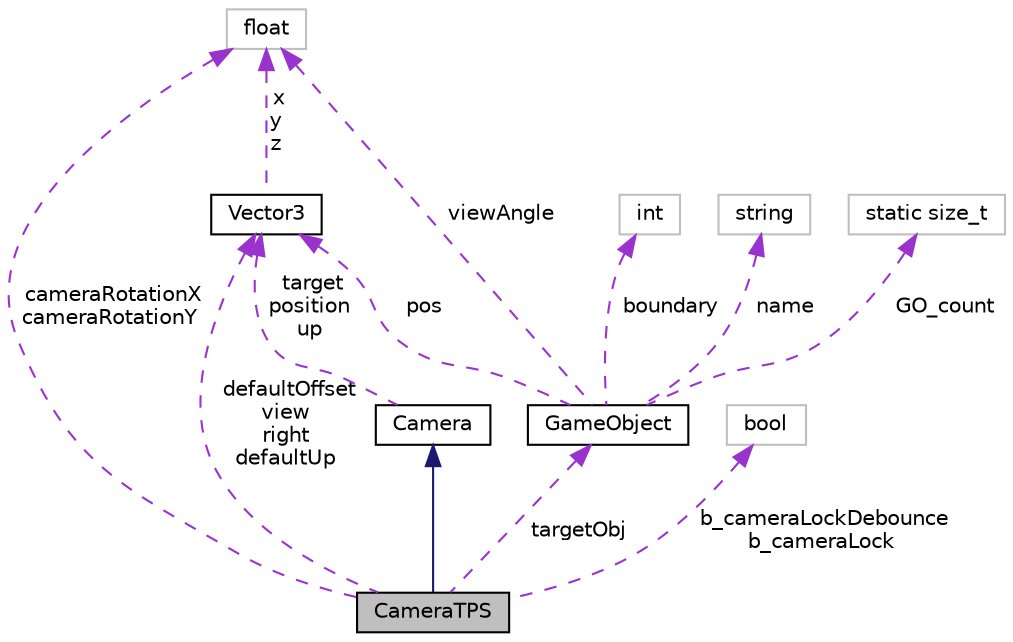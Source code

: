 digraph "CameraTPS"
{
  bgcolor="transparent";
  edge [fontname="Helvetica",fontsize="10",labelfontname="Helvetica",labelfontsize="10"];
  node [fontname="Helvetica",fontsize="10",shape=record];
  Node1 [label="CameraTPS",height=0.2,width=0.4,color="black", fillcolor="grey75", style="filled", fontcolor="black"];
  Node2 -> Node1 [dir="back",color="midnightblue",fontsize="10",style="solid",fontname="Helvetica"];
  Node2 [label="Camera",height=0.2,width=0.4,color="black",URL="$classCamera.html",tooltip="Class for the first type of camera /*. "];
  Node3 -> Node2 [dir="back",color="darkorchid3",fontsize="10",style="dashed",label=" target\nposition\nup" ,fontname="Helvetica"];
  Node3 [label="Vector3",height=0.2,width=0.4,color="black",URL="$structVector3.html",tooltip="Defines a 3D vector and its methods. "];
  Node4 -> Node3 [dir="back",color="darkorchid3",fontsize="10",style="dashed",label=" x\ny\nz" ,fontname="Helvetica"];
  Node4 [label="float",height=0.2,width=0.4,color="grey75"];
  Node5 -> Node1 [dir="back",color="darkorchid3",fontsize="10",style="dashed",label=" targetObj" ,fontname="Helvetica"];
  Node5 [label="GameObject",height=0.2,width=0.4,color="black",URL="$classGameObject.html",tooltip="Class for GameObject /*. "];
  Node4 -> Node5 [dir="back",color="darkorchid3",fontsize="10",style="dashed",label=" viewAngle" ,fontname="Helvetica"];
  Node3 -> Node5 [dir="back",color="darkorchid3",fontsize="10",style="dashed",label=" pos" ,fontname="Helvetica"];
  Node6 -> Node5 [dir="back",color="darkorchid3",fontsize="10",style="dashed",label=" boundary" ,fontname="Helvetica"];
  Node6 [label="int",height=0.2,width=0.4,color="grey75"];
  Node7 -> Node5 [dir="back",color="darkorchid3",fontsize="10",style="dashed",label=" name" ,fontname="Helvetica"];
  Node7 [label="string",height=0.2,width=0.4,color="grey75"];
  Node8 -> Node5 [dir="back",color="darkorchid3",fontsize="10",style="dashed",label=" GO_count" ,fontname="Helvetica"];
  Node8 [label="static size_t",height=0.2,width=0.4,color="grey75"];
  Node4 -> Node1 [dir="back",color="darkorchid3",fontsize="10",style="dashed",label=" cameraRotationX\ncameraRotationY" ,fontname="Helvetica"];
  Node3 -> Node1 [dir="back",color="darkorchid3",fontsize="10",style="dashed",label=" defaultOffset\nview\nright\ndefaultUp" ,fontname="Helvetica"];
  Node9 -> Node1 [dir="back",color="darkorchid3",fontsize="10",style="dashed",label=" b_cameraLockDebounce\nb_cameraLock" ,fontname="Helvetica"];
  Node9 [label="bool",height=0.2,width=0.4,color="grey75"];
}
